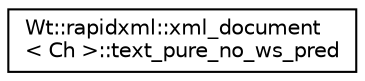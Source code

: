 digraph "Graphical Class Hierarchy"
{
 // LATEX_PDF_SIZE
  edge [fontname="Helvetica",fontsize="10",labelfontname="Helvetica",labelfontsize="10"];
  node [fontname="Helvetica",fontsize="10",shape=record];
  rankdir="LR";
  Node0 [label="Wt::rapidxml::xml_document\l\< Ch \>::text_pure_no_ws_pred",height=0.2,width=0.4,color="black", fillcolor="white", style="filled",URL="$structWt_1_1rapidxml_1_1xml__document_1_1text__pure__no__ws__pred.html",tooltip=" "];
}
